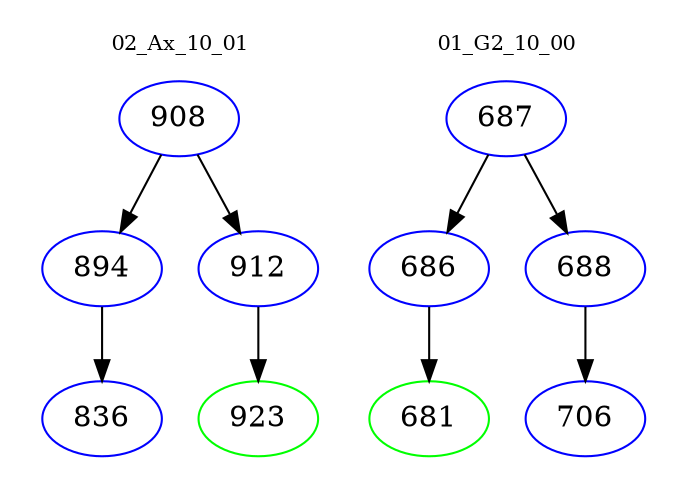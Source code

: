 digraph{
subgraph cluster_0 {
color = white
label = "02_Ax_10_01";
fontsize=10;
T0_908 [label="908", color="blue"]
T0_908 -> T0_894 [color="black"]
T0_894 [label="894", color="blue"]
T0_894 -> T0_836 [color="black"]
T0_836 [label="836", color="blue"]
T0_908 -> T0_912 [color="black"]
T0_912 [label="912", color="blue"]
T0_912 -> T0_923 [color="black"]
T0_923 [label="923", color="green"]
}
subgraph cluster_1 {
color = white
label = "01_G2_10_00";
fontsize=10;
T1_687 [label="687", color="blue"]
T1_687 -> T1_686 [color="black"]
T1_686 [label="686", color="blue"]
T1_686 -> T1_681 [color="black"]
T1_681 [label="681", color="green"]
T1_687 -> T1_688 [color="black"]
T1_688 [label="688", color="blue"]
T1_688 -> T1_706 [color="black"]
T1_706 [label="706", color="blue"]
}
}
